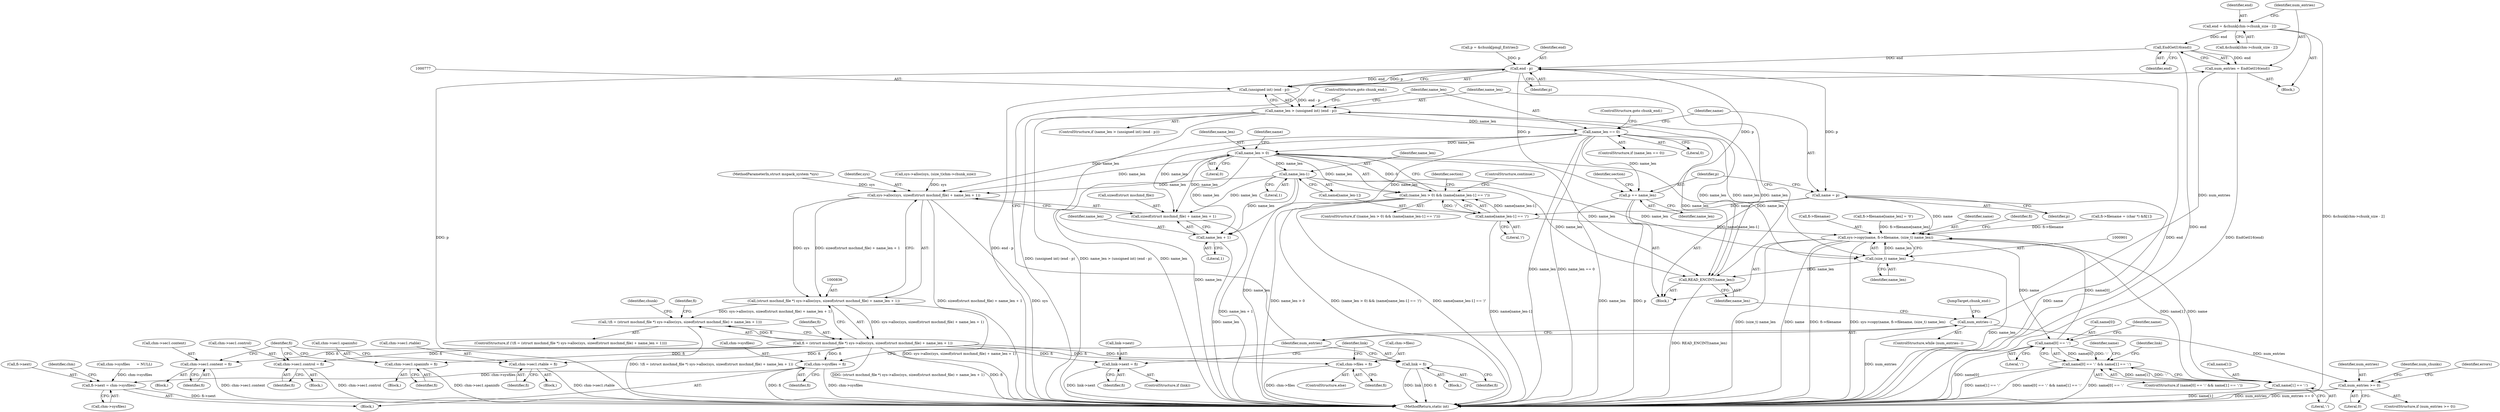 digraph "0_libmspack_8759da8db6ec9e866cb8eb143313f397f925bb4f@array" {
"1000753" [label="(Call,end = &chunk[chm->chunk_size - 2])"];
"1000765" [label="(Call,EndGetI16(end))"];
"1000763" [label="(Call,num_entries = EndGetI16(end))"];
"1000768" [label="(Call,num_entries--)"];
"1001056" [label="(Call,num_entries >= 0)"];
"1000778" [label="(Call,end - p)"];
"1000776" [label="(Call,(unsigned int) (end - p))"];
"1000774" [label="(Call,name_len > (unsigned int) (end - p))"];
"1000771" [label="(Call,READ_ENCINT(name_len))"];
"1000783" [label="(Call,name_len == 0)"];
"1000790" [label="(Call,p += name_len)"];
"1000810" [label="(Call,name_len > 0)"];
"1000809" [label="(Call,(name_len > 0) && (name[name_len-1] == '/'))"];
"1000816" [label="(Call,name_len-1)"];
"1000837" [label="(Call,sys->alloc(sys, sizeof(struct mschmd_file) + name_len + 1))"];
"1000835" [label="(Call,(struct mschmd_file *) sys->alloc(sys, sizeof(struct mschmd_file) + name_len + 1))"];
"1000832" [label="(Call,!(fi = (struct mschmd_file *) sys->alloc(sys, sizeof(struct mschmd_file) + name_len + 1)))"];
"1000833" [label="(Call,fi = (struct mschmd_file *) sys->alloc(sys, sizeof(struct mschmd_file) + name_len + 1))"];
"1000951" [label="(Call,chm->sec1.content = fi)"];
"1000973" [label="(Call,chm->sec1.control = fi)"];
"1000995" [label="(Call,chm->sec1.spaninfo = fi)"];
"1001017" [label="(Call,chm->sec1.rtable = fi)"];
"1001031" [label="(Call,chm->sysfiles = fi)"];
"1001024" [label="(Call,fi->next = chm->sysfiles)"];
"1001040" [label="(Call,link->next = fi)"];
"1001046" [label="(Call,chm->files = fi)"];
"1001051" [label="(Call,link = fi)"];
"1000839" [label="(Call,sizeof(struct mschmd_file) + name_len + 1)"];
"1000842" [label="(Call,name_len + 1)"];
"1000900" [label="(Call,(size_t) name_len)"];
"1000895" [label="(Call,sys->copy(name, fi->filename, (size_t) name_len))"];
"1000912" [label="(Call,name[0] == ':')"];
"1000911" [label="(Call,name[0] == ':' && name[1] == ':')"];
"1000917" [label="(Call,name[1] == ':')"];
"1000787" [label="(Call,name = p)"];
"1000813" [label="(Call,name[name_len-1] == '/')"];
"1000913" [label="(Call,name[0])"];
"1000753" [label="(Call,end = &chunk[chm->chunk_size - 2])"];
"1000834" [label="(Identifier,fi)"];
"1001057" [label="(Identifier,num_entries)"];
"1000794" [label="(Identifier,section)"];
"1000917" [label="(Call,name[1] == ':')"];
"1000764" [label="(Identifier,num_entries)"];
"1000686" [label="(Identifier,num_chunks)"];
"1000896" [label="(Identifier,name)"];
"1000994" [label="(Block,)"];
"1000838" [label="(Identifier,sys)"];
"1000957" [label="(Identifier,fi)"];
"1001031" [label="(Call,chm->sysfiles = fi)"];
"1000952" [label="(Call,chm->sec1.content)"];
"1000819" [label="(Literal,'/')"];
"1001054" [label="(JumpTarget,chunk_end:)"];
"1001023" [label="(Identifier,fi)"];
"1000895" [label="(Call,sys->copy(name, fi->filename, (size_t) name_len))"];
"1000839" [label="(Call,sizeof(struct mschmd_file) + name_len + 1)"];
"1000852" [label="(Identifier,fi)"];
"1001051" [label="(Call,link = fi)"];
"1001046" [label="(Call,chm->files = fi)"];
"1000928" [label="(Identifier,name)"];
"1000921" [label="(Literal,':')"];
"1000815" [label="(Identifier,name)"];
"1000789" [label="(Identifier,p)"];
"1000813" [label="(Call,name[name_len-1] == '/')"];
"1000833" [label="(Call,fi = (struct mschmd_file *) sys->alloc(sys, sizeof(struct mschmd_file) + name_len + 1))"];
"1000792" [label="(Identifier,name_len)"];
"1001035" [label="(Identifier,fi)"];
"1000912" [label="(Call,name[0] == ':')"];
"1000791" [label="(Identifier,p)"];
"1000771" [label="(Call,READ_ENCINT(name_len))"];
"1001056" [label="(Call,num_entries >= 0)"];
"1000906" [label="(Identifier,fi)"];
"1001047" [label="(Call,chm->files)"];
"1001038" [label="(ControlStructure,if (link))"];
"1000785" [label="(Literal,0)"];
"1000900" [label="(Call,(size_t) name_len)"];
"1000855" [label="(Call,fi->filename = (char *) &fi[1])"];
"1001039" [label="(Identifier,link)"];
"1000776" [label="(Call,(unsigned int) (end - p))"];
"1000809" [label="(Call,(name_len > 0) && (name[name_len-1] == '/'))"];
"1000911" [label="(Call,name[0] == ':' && name[1] == ':')"];
"1000902" [label="(Identifier,name_len)"];
"1000787" [label="(Call,name = p)"];
"1000770" [label="(Block,)"];
"1000995" [label="(Call,chm->sec1.spaninfo = fi)"];
"1000780" [label="(Identifier,p)"];
"1000816" [label="(Call,name_len-1)"];
"1000769" [label="(Identifier,num_entries)"];
"1000996" [label="(Call,chm->sec1.spaninfo)"];
"1000766" [label="(Identifier,end)"];
"1000788" [label="(Identifier,name)"];
"1000774" [label="(Call,name_len > (unsigned int) (end - p))"];
"1001040" [label="(Call,link->next = fi)"];
"1001001" [label="(Identifier,fi)"];
"1000831" [label="(ControlStructure,if (!(fi = (struct mschmd_file *) sys->alloc(sys, sizeof(struct mschmd_file) + name_len + 1))))"];
"1001026" [label="(Identifier,fi)"];
"1000687" [label="(Block,)"];
"1001018" [label="(Call,chm->sec1.rtable)"];
"1000951" [label="(Call,chm->sec1.content = fi)"];
"1001017" [label="(Call,chm->sec1.rtable = fi)"];
"1000772" [label="(Identifier,name_len)"];
"1000671" [label="(Call,sys->alloc(sys, (size_t)chm->chunk_size))"];
"1000897" [label="(Call,fi->filename)"];
"1000972" [label="(Block,)"];
"1001044" [label="(Identifier,fi)"];
"1000126" [label="(MethodParameterIn,struct mspack_system *sys)"];
"1000765" [label="(Call,EndGetI16(end))"];
"1000808" [label="(ControlStructure,if ((name_len > 0) && (name[name_len-1] == '/')))"];
"1000778" [label="(Call,end - p)"];
"1000763" [label="(Call,num_entries = EndGetI16(end))"];
"1000767" [label="(ControlStructure,while (num_entries--))"];
"1000835" [label="(Call,(struct mschmd_file *) sys->alloc(sys, sizeof(struct mschmd_file) + name_len + 1))"];
"1001024" [label="(Call,fi->next = chm->sysfiles)"];
"1000950" [label="(Block,)"];
"1001041" [label="(Call,link->next)"];
"1000823" [label="(Identifier,section)"];
"1000814" [label="(Call,name[name_len-1])"];
"1001071" [label="(MethodReturn,static int)"];
"1001025" [label="(Call,fi->next)"];
"1000974" [label="(Call,chm->sec1.control)"];
"1000842" [label="(Call,name_len + 1)"];
"1000840" [label="(Call,sizeof(struct mschmd_file))"];
"1000847" [label="(Identifier,chunk)"];
"1000916" [label="(Literal,':')"];
"1000818" [label="(Literal,1)"];
"1000779" [label="(Identifier,end)"];
"1001033" [label="(Identifier,chm)"];
"1001050" [label="(Identifier,fi)"];
"1000922" [label="(Block,)"];
"1001061" [label="(Identifier,errors)"];
"1000979" [label="(Identifier,fi)"];
"1000832" [label="(Call,!(fi = (struct mschmd_file *) sys->alloc(sys, sizeof(struct mschmd_file) + name_len + 1)))"];
"1000783" [label="(Call,name_len == 0)"];
"1000768" [label="(Call,num_entries--)"];
"1000820" [label="(ControlStructure,continue;)"];
"1001037" [label="(Block,)"];
"1000844" [label="(Literal,1)"];
"1000773" [label="(ControlStructure,if (name_len > (unsigned int) (end - p)))"];
"1000837" [label="(Call,sys->alloc(sys, sizeof(struct mschmd_file) + name_len + 1))"];
"1000781" [label="(ControlStructure,goto chunk_end;)"];
"1001028" [label="(Call,chm->sysfiles)"];
"1000973" [label="(Call,chm->sec1.control = fi)"];
"1000786" [label="(ControlStructure,goto chunk_end;)"];
"1000918" [label="(Call,name[1])"];
"1001052" [label="(Identifier,link)"];
"1000775" [label="(Identifier,name_len)"];
"1000157" [label="(Call,chm->sysfiles      = NULL)"];
"1001016" [label="(Block,)"];
"1000843" [label="(Identifier,name_len)"];
"1000810" [label="(Call,name_len > 0)"];
"1000784" [label="(Identifier,name_len)"];
"1000790" [label="(Call,p += name_len)"];
"1000754" [label="(Identifier,end)"];
"1000910" [label="(ControlStructure,if (name[0] == ':' && name[1] == ':'))"];
"1001055" [label="(ControlStructure,if (num_entries >= 0))"];
"1000903" [label="(Call,fi->filename[name_len] = '\0')"];
"1001032" [label="(Call,chm->sysfiles)"];
"1000919" [label="(Identifier,name)"];
"1000812" [label="(Literal,0)"];
"1000817" [label="(Identifier,name_len)"];
"1001053" [label="(Identifier,fi)"];
"1001058" [label="(Literal,0)"];
"1000747" [label="(Call,p = &chunk[pmgl_Entries])"];
"1000811" [label="(Identifier,name_len)"];
"1000782" [label="(ControlStructure,if (name_len == 0))"];
"1000755" [label="(Call,&chunk[chm->chunk_size - 2])"];
"1001045" [label="(ControlStructure,else)"];
"1000753" -> "1000687"  [label="AST: "];
"1000753" -> "1000755"  [label="CFG: "];
"1000754" -> "1000753"  [label="AST: "];
"1000755" -> "1000753"  [label="AST: "];
"1000764" -> "1000753"  [label="CFG: "];
"1000753" -> "1001071"  [label="DDG: &chunk[chm->chunk_size - 2]"];
"1000753" -> "1000765"  [label="DDG: end"];
"1000765" -> "1000763"  [label="AST: "];
"1000765" -> "1000766"  [label="CFG: "];
"1000766" -> "1000765"  [label="AST: "];
"1000763" -> "1000765"  [label="CFG: "];
"1000765" -> "1001071"  [label="DDG: end"];
"1000765" -> "1000763"  [label="DDG: end"];
"1000765" -> "1000778"  [label="DDG: end"];
"1000763" -> "1000687"  [label="AST: "];
"1000764" -> "1000763"  [label="AST: "];
"1000769" -> "1000763"  [label="CFG: "];
"1000763" -> "1001071"  [label="DDG: EndGetI16(end)"];
"1000763" -> "1000768"  [label="DDG: num_entries"];
"1000768" -> "1000767"  [label="AST: "];
"1000768" -> "1000769"  [label="CFG: "];
"1000769" -> "1000768"  [label="AST: "];
"1000772" -> "1000768"  [label="CFG: "];
"1001054" -> "1000768"  [label="CFG: "];
"1000768" -> "1001071"  [label="DDG: num_entries"];
"1000768" -> "1001056"  [label="DDG: num_entries"];
"1001056" -> "1001055"  [label="AST: "];
"1001056" -> "1001058"  [label="CFG: "];
"1001057" -> "1001056"  [label="AST: "];
"1001058" -> "1001056"  [label="AST: "];
"1000686" -> "1001056"  [label="CFG: "];
"1001061" -> "1001056"  [label="CFG: "];
"1001056" -> "1001071"  [label="DDG: num_entries"];
"1001056" -> "1001071"  [label="DDG: num_entries >= 0"];
"1000778" -> "1000776"  [label="AST: "];
"1000778" -> "1000780"  [label="CFG: "];
"1000779" -> "1000778"  [label="AST: "];
"1000780" -> "1000778"  [label="AST: "];
"1000776" -> "1000778"  [label="CFG: "];
"1000778" -> "1001071"  [label="DDG: p"];
"1000778" -> "1001071"  [label="DDG: end"];
"1000778" -> "1000776"  [label="DDG: end"];
"1000778" -> "1000776"  [label="DDG: p"];
"1000790" -> "1000778"  [label="DDG: p"];
"1000747" -> "1000778"  [label="DDG: p"];
"1000778" -> "1000787"  [label="DDG: p"];
"1000778" -> "1000790"  [label="DDG: p"];
"1000776" -> "1000774"  [label="AST: "];
"1000777" -> "1000776"  [label="AST: "];
"1000774" -> "1000776"  [label="CFG: "];
"1000776" -> "1001071"  [label="DDG: end - p"];
"1000776" -> "1000774"  [label="DDG: end - p"];
"1000774" -> "1000773"  [label="AST: "];
"1000775" -> "1000774"  [label="AST: "];
"1000781" -> "1000774"  [label="CFG: "];
"1000784" -> "1000774"  [label="CFG: "];
"1000774" -> "1001071"  [label="DDG: (unsigned int) (end - p)"];
"1000774" -> "1001071"  [label="DDG: name_len > (unsigned int) (end - p)"];
"1000774" -> "1001071"  [label="DDG: name_len"];
"1000774" -> "1000771"  [label="DDG: name_len"];
"1000771" -> "1000774"  [label="DDG: name_len"];
"1000774" -> "1000783"  [label="DDG: name_len"];
"1000771" -> "1000770"  [label="AST: "];
"1000771" -> "1000772"  [label="CFG: "];
"1000772" -> "1000771"  [label="AST: "];
"1000775" -> "1000771"  [label="CFG: "];
"1000771" -> "1001071"  [label="DDG: READ_ENCINT(name_len)"];
"1000816" -> "1000771"  [label="DDG: name_len"];
"1000783" -> "1000771"  [label="DDG: name_len"];
"1000810" -> "1000771"  [label="DDG: name_len"];
"1000900" -> "1000771"  [label="DDG: name_len"];
"1000783" -> "1000782"  [label="AST: "];
"1000783" -> "1000785"  [label="CFG: "];
"1000784" -> "1000783"  [label="AST: "];
"1000785" -> "1000783"  [label="AST: "];
"1000786" -> "1000783"  [label="CFG: "];
"1000788" -> "1000783"  [label="CFG: "];
"1000783" -> "1001071"  [label="DDG: name_len == 0"];
"1000783" -> "1001071"  [label="DDG: name_len"];
"1000783" -> "1000790"  [label="DDG: name_len"];
"1000783" -> "1000810"  [label="DDG: name_len"];
"1000783" -> "1000837"  [label="DDG: name_len"];
"1000783" -> "1000839"  [label="DDG: name_len"];
"1000783" -> "1000842"  [label="DDG: name_len"];
"1000783" -> "1000900"  [label="DDG: name_len"];
"1000790" -> "1000770"  [label="AST: "];
"1000790" -> "1000792"  [label="CFG: "];
"1000791" -> "1000790"  [label="AST: "];
"1000792" -> "1000790"  [label="AST: "];
"1000794" -> "1000790"  [label="CFG: "];
"1000790" -> "1001071"  [label="DDG: p"];
"1000790" -> "1001071"  [label="DDG: name_len"];
"1000810" -> "1000809"  [label="AST: "];
"1000810" -> "1000812"  [label="CFG: "];
"1000811" -> "1000810"  [label="AST: "];
"1000812" -> "1000810"  [label="AST: "];
"1000815" -> "1000810"  [label="CFG: "];
"1000809" -> "1000810"  [label="CFG: "];
"1000810" -> "1001071"  [label="DDG: name_len"];
"1000810" -> "1000809"  [label="DDG: name_len"];
"1000810" -> "1000809"  [label="DDG: 0"];
"1000810" -> "1000816"  [label="DDG: name_len"];
"1000810" -> "1000837"  [label="DDG: name_len"];
"1000810" -> "1000839"  [label="DDG: name_len"];
"1000810" -> "1000842"  [label="DDG: name_len"];
"1000810" -> "1000900"  [label="DDG: name_len"];
"1000809" -> "1000808"  [label="AST: "];
"1000809" -> "1000813"  [label="CFG: "];
"1000813" -> "1000809"  [label="AST: "];
"1000820" -> "1000809"  [label="CFG: "];
"1000823" -> "1000809"  [label="CFG: "];
"1000809" -> "1001071"  [label="DDG: name_len > 0"];
"1000809" -> "1001071"  [label="DDG: (name_len > 0) && (name[name_len-1] == '/')"];
"1000809" -> "1001071"  [label="DDG: name[name_len-1] == '/'"];
"1000813" -> "1000809"  [label="DDG: name[name_len-1]"];
"1000813" -> "1000809"  [label="DDG: '/'"];
"1000816" -> "1000814"  [label="AST: "];
"1000816" -> "1000818"  [label="CFG: "];
"1000817" -> "1000816"  [label="AST: "];
"1000818" -> "1000816"  [label="AST: "];
"1000814" -> "1000816"  [label="CFG: "];
"1000816" -> "1001071"  [label="DDG: name_len"];
"1000816" -> "1000837"  [label="DDG: name_len"];
"1000816" -> "1000839"  [label="DDG: name_len"];
"1000816" -> "1000842"  [label="DDG: name_len"];
"1000816" -> "1000900"  [label="DDG: name_len"];
"1000837" -> "1000835"  [label="AST: "];
"1000837" -> "1000839"  [label="CFG: "];
"1000838" -> "1000837"  [label="AST: "];
"1000839" -> "1000837"  [label="AST: "];
"1000835" -> "1000837"  [label="CFG: "];
"1000837" -> "1001071"  [label="DDG: sys"];
"1000837" -> "1001071"  [label="DDG: sizeof(struct mschmd_file) + name_len + 1"];
"1000837" -> "1000835"  [label="DDG: sys"];
"1000837" -> "1000835"  [label="DDG: sizeof(struct mschmd_file) + name_len + 1"];
"1000671" -> "1000837"  [label="DDG: sys"];
"1000126" -> "1000837"  [label="DDG: sys"];
"1000835" -> "1000833"  [label="AST: "];
"1000836" -> "1000835"  [label="AST: "];
"1000833" -> "1000835"  [label="CFG: "];
"1000835" -> "1001071"  [label="DDG: sys->alloc(sys, sizeof(struct mschmd_file) + name_len + 1)"];
"1000835" -> "1000832"  [label="DDG: sys->alloc(sys, sizeof(struct mschmd_file) + name_len + 1)"];
"1000835" -> "1000833"  [label="DDG: sys->alloc(sys, sizeof(struct mschmd_file) + name_len + 1)"];
"1000832" -> "1000831"  [label="AST: "];
"1000832" -> "1000833"  [label="CFG: "];
"1000833" -> "1000832"  [label="AST: "];
"1000847" -> "1000832"  [label="CFG: "];
"1000852" -> "1000832"  [label="CFG: "];
"1000832" -> "1001071"  [label="DDG: !(fi = (struct mschmd_file *) sys->alloc(sys, sizeof(struct mschmd_file) + name_len + 1))"];
"1000833" -> "1000832"  [label="DDG: fi"];
"1000834" -> "1000833"  [label="AST: "];
"1000833" -> "1001071"  [label="DDG: fi"];
"1000833" -> "1001071"  [label="DDG: (struct mschmd_file *) sys->alloc(sys, sizeof(struct mschmd_file) + name_len + 1)"];
"1000833" -> "1000951"  [label="DDG: fi"];
"1000833" -> "1000973"  [label="DDG: fi"];
"1000833" -> "1000995"  [label="DDG: fi"];
"1000833" -> "1001017"  [label="DDG: fi"];
"1000833" -> "1001031"  [label="DDG: fi"];
"1000833" -> "1001040"  [label="DDG: fi"];
"1000833" -> "1001046"  [label="DDG: fi"];
"1000833" -> "1001051"  [label="DDG: fi"];
"1000951" -> "1000950"  [label="AST: "];
"1000951" -> "1000957"  [label="CFG: "];
"1000952" -> "1000951"  [label="AST: "];
"1000957" -> "1000951"  [label="AST: "];
"1001026" -> "1000951"  [label="CFG: "];
"1000951" -> "1001071"  [label="DDG: chm->sec1.content"];
"1000973" -> "1000972"  [label="AST: "];
"1000973" -> "1000979"  [label="CFG: "];
"1000974" -> "1000973"  [label="AST: "];
"1000979" -> "1000973"  [label="AST: "];
"1001026" -> "1000973"  [label="CFG: "];
"1000973" -> "1001071"  [label="DDG: chm->sec1.control"];
"1000995" -> "1000994"  [label="AST: "];
"1000995" -> "1001001"  [label="CFG: "];
"1000996" -> "1000995"  [label="AST: "];
"1001001" -> "1000995"  [label="AST: "];
"1001026" -> "1000995"  [label="CFG: "];
"1000995" -> "1001071"  [label="DDG: chm->sec1.spaninfo"];
"1001017" -> "1001016"  [label="AST: "];
"1001017" -> "1001023"  [label="CFG: "];
"1001018" -> "1001017"  [label="AST: "];
"1001023" -> "1001017"  [label="AST: "];
"1001026" -> "1001017"  [label="CFG: "];
"1001017" -> "1001071"  [label="DDG: chm->sec1.rtable"];
"1001031" -> "1000922"  [label="AST: "];
"1001031" -> "1001035"  [label="CFG: "];
"1001032" -> "1001031"  [label="AST: "];
"1001035" -> "1001031"  [label="AST: "];
"1000769" -> "1001031"  [label="CFG: "];
"1001031" -> "1001071"  [label="DDG: fi"];
"1001031" -> "1001071"  [label="DDG: chm->sysfiles"];
"1001031" -> "1001024"  [label="DDG: chm->sysfiles"];
"1001024" -> "1000922"  [label="AST: "];
"1001024" -> "1001028"  [label="CFG: "];
"1001025" -> "1001024"  [label="AST: "];
"1001028" -> "1001024"  [label="AST: "];
"1001033" -> "1001024"  [label="CFG: "];
"1001024" -> "1001071"  [label="DDG: fi->next"];
"1000157" -> "1001024"  [label="DDG: chm->sysfiles"];
"1001040" -> "1001038"  [label="AST: "];
"1001040" -> "1001044"  [label="CFG: "];
"1001041" -> "1001040"  [label="AST: "];
"1001044" -> "1001040"  [label="AST: "];
"1001052" -> "1001040"  [label="CFG: "];
"1001040" -> "1001071"  [label="DDG: link->next"];
"1001046" -> "1001045"  [label="AST: "];
"1001046" -> "1001050"  [label="CFG: "];
"1001047" -> "1001046"  [label="AST: "];
"1001050" -> "1001046"  [label="AST: "];
"1001052" -> "1001046"  [label="CFG: "];
"1001046" -> "1001071"  [label="DDG: chm->files"];
"1001051" -> "1001037"  [label="AST: "];
"1001051" -> "1001053"  [label="CFG: "];
"1001052" -> "1001051"  [label="AST: "];
"1001053" -> "1001051"  [label="AST: "];
"1000769" -> "1001051"  [label="CFG: "];
"1001051" -> "1001071"  [label="DDG: link"];
"1001051" -> "1001071"  [label="DDG: fi"];
"1000839" -> "1000842"  [label="CFG: "];
"1000840" -> "1000839"  [label="AST: "];
"1000842" -> "1000839"  [label="AST: "];
"1000839" -> "1001071"  [label="DDG: name_len + 1"];
"1000842" -> "1000844"  [label="CFG: "];
"1000843" -> "1000842"  [label="AST: "];
"1000844" -> "1000842"  [label="AST: "];
"1000842" -> "1001071"  [label="DDG: name_len"];
"1000900" -> "1000895"  [label="AST: "];
"1000900" -> "1000902"  [label="CFG: "];
"1000901" -> "1000900"  [label="AST: "];
"1000902" -> "1000900"  [label="AST: "];
"1000895" -> "1000900"  [label="CFG: "];
"1000900" -> "1001071"  [label="DDG: name_len"];
"1000900" -> "1000895"  [label="DDG: name_len"];
"1000895" -> "1000770"  [label="AST: "];
"1000896" -> "1000895"  [label="AST: "];
"1000897" -> "1000895"  [label="AST: "];
"1000906" -> "1000895"  [label="CFG: "];
"1000895" -> "1001071"  [label="DDG: fi->filename"];
"1000895" -> "1001071"  [label="DDG: sys->copy(name, fi->filename, (size_t) name_len)"];
"1000895" -> "1001071"  [label="DDG: (size_t) name_len"];
"1000895" -> "1001071"  [label="DDG: name"];
"1000787" -> "1000895"  [label="DDG: name"];
"1000917" -> "1000895"  [label="DDG: name[1]"];
"1000813" -> "1000895"  [label="DDG: name[name_len-1]"];
"1000912" -> "1000895"  [label="DDG: name[0]"];
"1000903" -> "1000895"  [label="DDG: fi->filename[name_len]"];
"1000855" -> "1000895"  [label="DDG: fi->filename"];
"1000895" -> "1000912"  [label="DDG: name"];
"1000895" -> "1000917"  [label="DDG: name"];
"1000912" -> "1000911"  [label="AST: "];
"1000912" -> "1000916"  [label="CFG: "];
"1000913" -> "1000912"  [label="AST: "];
"1000916" -> "1000912"  [label="AST: "];
"1000919" -> "1000912"  [label="CFG: "];
"1000911" -> "1000912"  [label="CFG: "];
"1000912" -> "1001071"  [label="DDG: name[0]"];
"1000912" -> "1000911"  [label="DDG: name[0]"];
"1000912" -> "1000911"  [label="DDG: ':'"];
"1000911" -> "1000910"  [label="AST: "];
"1000911" -> "1000917"  [label="CFG: "];
"1000917" -> "1000911"  [label="AST: "];
"1000928" -> "1000911"  [label="CFG: "];
"1001039" -> "1000911"  [label="CFG: "];
"1000911" -> "1001071"  [label="DDG: name[0] == ':' && name[1] == ':'"];
"1000911" -> "1001071"  [label="DDG: name[0] == ':'"];
"1000911" -> "1001071"  [label="DDG: name[1] == ':'"];
"1000917" -> "1000911"  [label="DDG: name[1]"];
"1000917" -> "1000911"  [label="DDG: ':'"];
"1000917" -> "1000921"  [label="CFG: "];
"1000918" -> "1000917"  [label="AST: "];
"1000921" -> "1000917"  [label="AST: "];
"1000917" -> "1001071"  [label="DDG: name[1]"];
"1000787" -> "1000770"  [label="AST: "];
"1000787" -> "1000789"  [label="CFG: "];
"1000788" -> "1000787"  [label="AST: "];
"1000789" -> "1000787"  [label="AST: "];
"1000791" -> "1000787"  [label="CFG: "];
"1000787" -> "1001071"  [label="DDG: name"];
"1000787" -> "1000813"  [label="DDG: name"];
"1000813" -> "1000819"  [label="CFG: "];
"1000814" -> "1000813"  [label="AST: "];
"1000819" -> "1000813"  [label="AST: "];
"1000813" -> "1001071"  [label="DDG: name[name_len-1]"];
}
